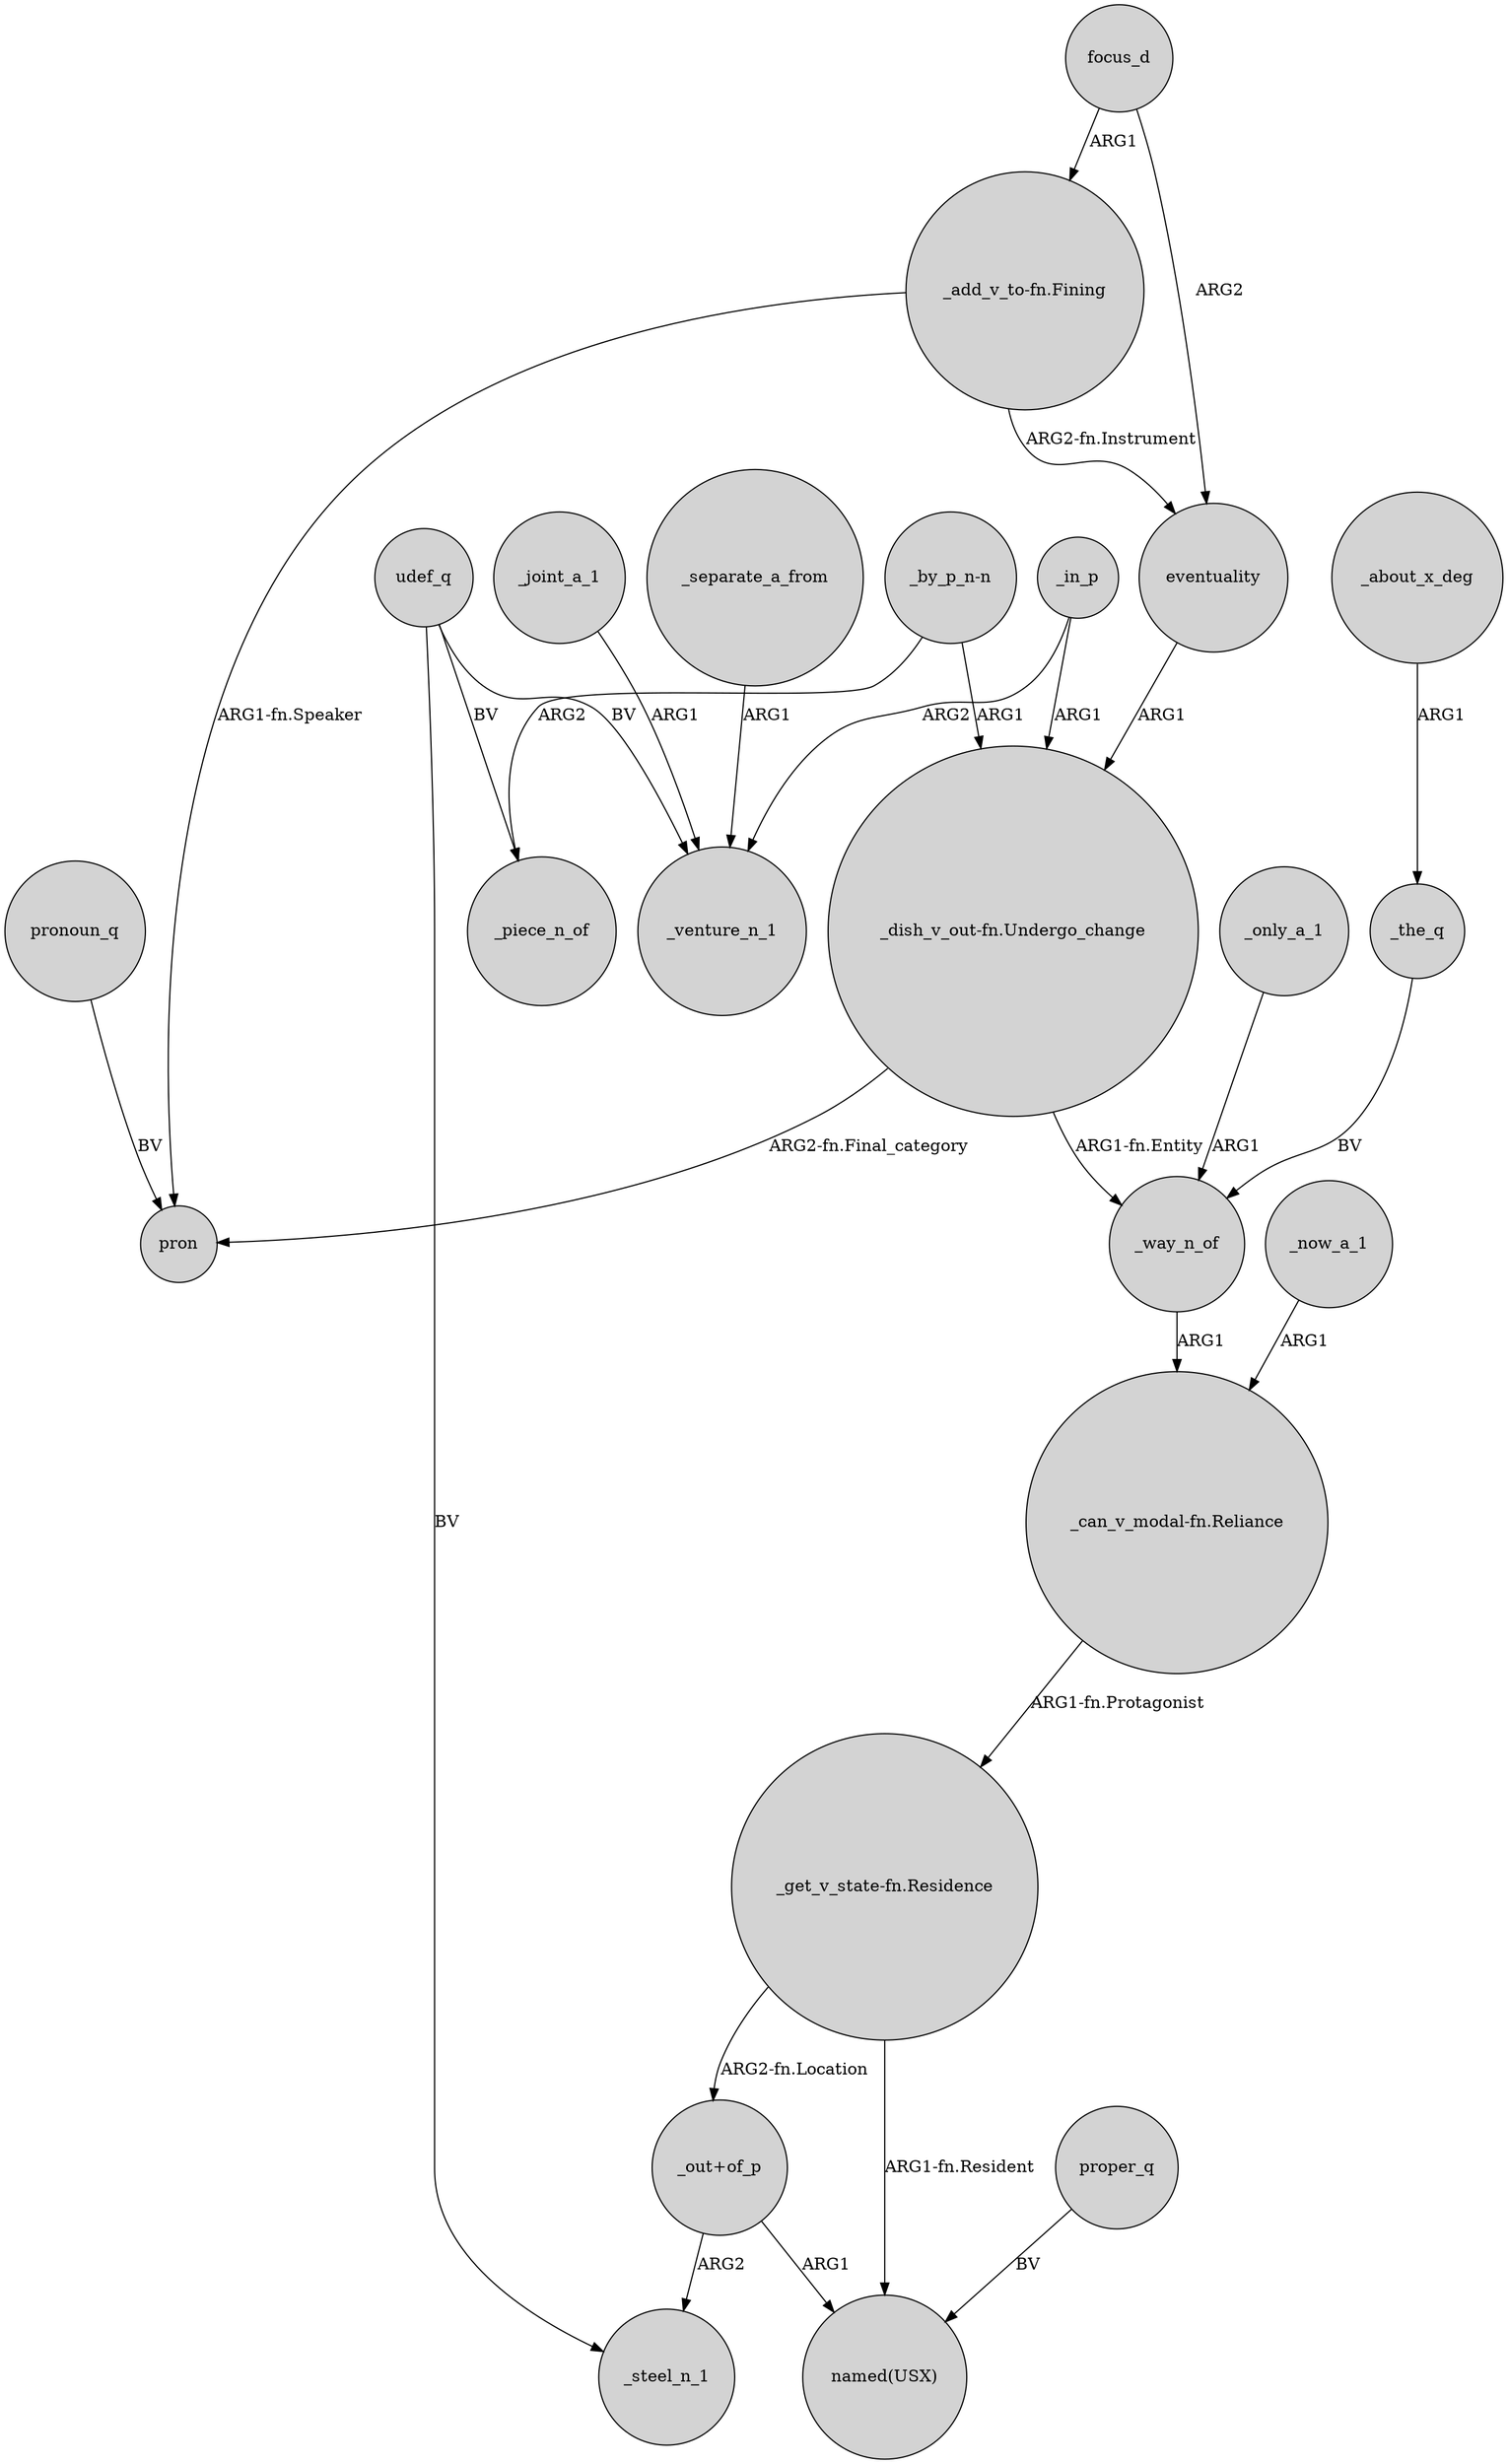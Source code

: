 digraph {
	node [shape=circle style=filled]
	_way_n_of -> "_can_v_modal-fn.Reliance" [label=ARG1]
	"_out+of_p" -> _steel_n_1 [label=ARG2]
	_in_p -> _venture_n_1 [label=ARG2]
	"_by_p_n-n" -> "_dish_v_out-fn.Undergo_change" [label=ARG1]
	_only_a_1 -> _way_n_of [label=ARG1]
	_joint_a_1 -> _venture_n_1 [label=ARG1]
	"_get_v_state-fn.Residence" -> "named(USX)" [label="ARG1-fn.Resident"]
	_in_p -> "_dish_v_out-fn.Undergo_change" [label=ARG1]
	"_dish_v_out-fn.Undergo_change" -> _way_n_of [label="ARG1-fn.Entity"]
	"_out+of_p" -> "named(USX)" [label=ARG1]
	udef_q -> _piece_n_of [label=BV]
	pronoun_q -> pron [label=BV]
	udef_q -> _steel_n_1 [label=BV]
	"_dish_v_out-fn.Undergo_change" -> pron [label="ARG2-fn.Final_category"]
	"_add_v_to-fn.Fining" -> eventuality [label="ARG2-fn.Instrument"]
	_now_a_1 -> "_can_v_modal-fn.Reliance" [label=ARG1]
	"_get_v_state-fn.Residence" -> "_out+of_p" [label="ARG2-fn.Location"]
	focus_d -> "_add_v_to-fn.Fining" [label=ARG1]
	_the_q -> _way_n_of [label=BV]
	eventuality -> "_dish_v_out-fn.Undergo_change" [label=ARG1]
	focus_d -> eventuality [label=ARG2]
	"_add_v_to-fn.Fining" -> pron [label="ARG1-fn.Speaker"]
	_separate_a_from -> _venture_n_1 [label=ARG1]
	_about_x_deg -> _the_q [label=ARG1]
	udef_q -> _venture_n_1 [label=BV]
	"_can_v_modal-fn.Reliance" -> "_get_v_state-fn.Residence" [label="ARG1-fn.Protagonist"]
	"_by_p_n-n" -> _piece_n_of [label=ARG2]
	proper_q -> "named(USX)" [label=BV]
}
